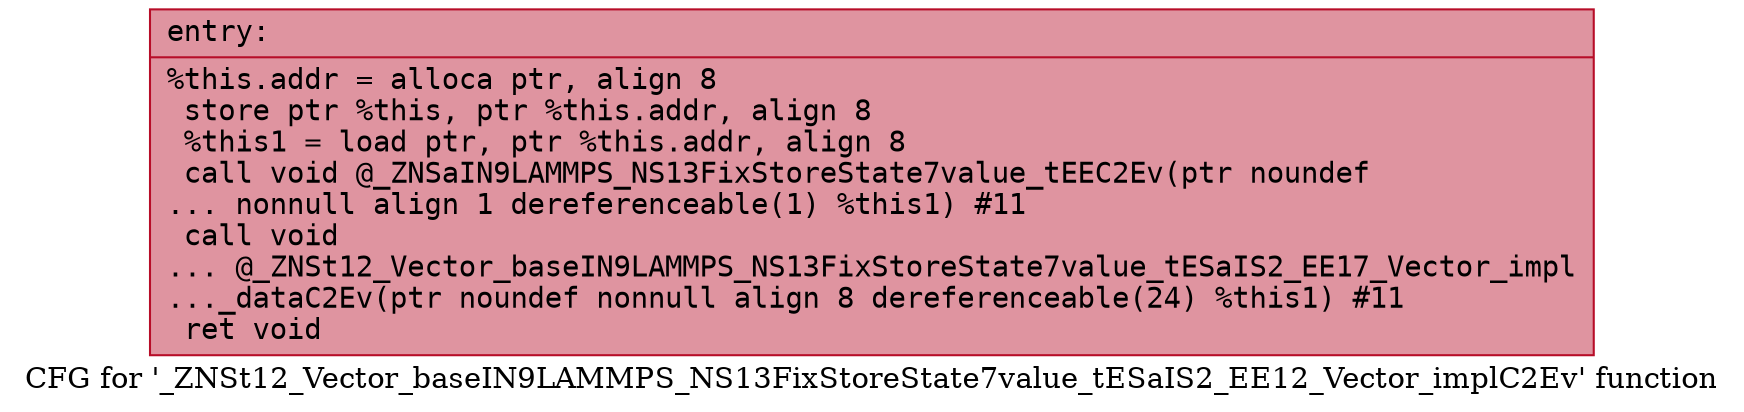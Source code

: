 digraph "CFG for '_ZNSt12_Vector_baseIN9LAMMPS_NS13FixStoreState7value_tESaIS2_EE12_Vector_implC2Ev' function" {
	label="CFG for '_ZNSt12_Vector_baseIN9LAMMPS_NS13FixStoreState7value_tESaIS2_EE12_Vector_implC2Ev' function";

	Node0x55b564a8f3b0 [shape=record,color="#b70d28ff", style=filled, fillcolor="#b70d2870" fontname="Courier",label="{entry:\l|  %this.addr = alloca ptr, align 8\l  store ptr %this, ptr %this.addr, align 8\l  %this1 = load ptr, ptr %this.addr, align 8\l  call void @_ZNSaIN9LAMMPS_NS13FixStoreState7value_tEEC2Ev(ptr noundef\l... nonnull align 1 dereferenceable(1) %this1) #11\l  call void\l... @_ZNSt12_Vector_baseIN9LAMMPS_NS13FixStoreState7value_tESaIS2_EE17_Vector_impl\l..._dataC2Ev(ptr noundef nonnull align 8 dereferenceable(24) %this1) #11\l  ret void\l}"];
}
